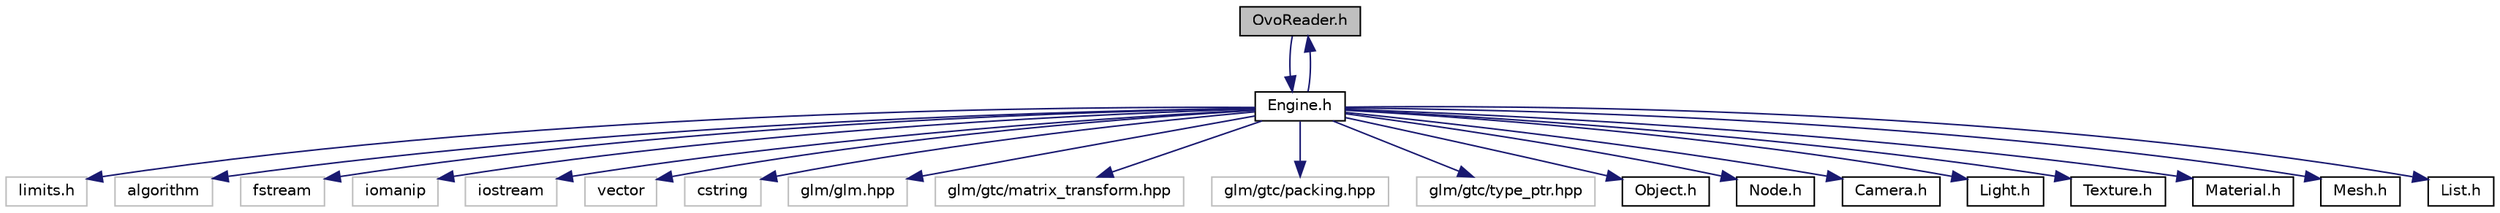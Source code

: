 digraph "OvoReader.h"
{
  edge [fontname="Helvetica",fontsize="10",labelfontname="Helvetica",labelfontsize="10"];
  node [fontname="Helvetica",fontsize="10",shape=record];
  Node0 [label="OvoReader.h",height=0.2,width=0.4,color="black", fillcolor="grey75", style="filled", fontcolor="black"];
  Node0 -> Node1 [color="midnightblue",fontsize="10",style="solid",fontname="Helvetica"];
  Node1 [label="Engine.h",height=0.2,width=0.4,color="black", fillcolor="white", style="filled",URL="$Engine_8h.html"];
  Node1 -> Node2 [color="midnightblue",fontsize="10",style="solid",fontname="Helvetica"];
  Node2 [label="limits.h",height=0.2,width=0.4,color="grey75", fillcolor="white", style="filled"];
  Node1 -> Node3 [color="midnightblue",fontsize="10",style="solid",fontname="Helvetica"];
  Node3 [label="algorithm",height=0.2,width=0.4,color="grey75", fillcolor="white", style="filled"];
  Node1 -> Node4 [color="midnightblue",fontsize="10",style="solid",fontname="Helvetica"];
  Node4 [label="fstream",height=0.2,width=0.4,color="grey75", fillcolor="white", style="filled"];
  Node1 -> Node5 [color="midnightblue",fontsize="10",style="solid",fontname="Helvetica"];
  Node5 [label="iomanip",height=0.2,width=0.4,color="grey75", fillcolor="white", style="filled"];
  Node1 -> Node6 [color="midnightblue",fontsize="10",style="solid",fontname="Helvetica"];
  Node6 [label="iostream",height=0.2,width=0.4,color="grey75", fillcolor="white", style="filled"];
  Node1 -> Node7 [color="midnightblue",fontsize="10",style="solid",fontname="Helvetica"];
  Node7 [label="vector",height=0.2,width=0.4,color="grey75", fillcolor="white", style="filled"];
  Node1 -> Node8 [color="midnightblue",fontsize="10",style="solid",fontname="Helvetica"];
  Node8 [label="cstring",height=0.2,width=0.4,color="grey75", fillcolor="white", style="filled"];
  Node1 -> Node9 [color="midnightblue",fontsize="10",style="solid",fontname="Helvetica"];
  Node9 [label="glm/glm.hpp",height=0.2,width=0.4,color="grey75", fillcolor="white", style="filled"];
  Node1 -> Node10 [color="midnightblue",fontsize="10",style="solid",fontname="Helvetica"];
  Node10 [label="glm/gtc/matrix_transform.hpp",height=0.2,width=0.4,color="grey75", fillcolor="white", style="filled"];
  Node1 -> Node11 [color="midnightblue",fontsize="10",style="solid",fontname="Helvetica"];
  Node11 [label="glm/gtc/packing.hpp",height=0.2,width=0.4,color="grey75", fillcolor="white", style="filled"];
  Node1 -> Node12 [color="midnightblue",fontsize="10",style="solid",fontname="Helvetica"];
  Node12 [label="glm/gtc/type_ptr.hpp",height=0.2,width=0.4,color="grey75", fillcolor="white", style="filled"];
  Node1 -> Node13 [color="midnightblue",fontsize="10",style="solid",fontname="Helvetica"];
  Node13 [label="Object.h",height=0.2,width=0.4,color="black", fillcolor="white", style="filled",URL="$Object_8h.html"];
  Node1 -> Node14 [color="midnightblue",fontsize="10",style="solid",fontname="Helvetica"];
  Node14 [label="Node.h",height=0.2,width=0.4,color="black", fillcolor="white", style="filled",URL="$Node_8h.html"];
  Node1 -> Node15 [color="midnightblue",fontsize="10",style="solid",fontname="Helvetica"];
  Node15 [label="Camera.h",height=0.2,width=0.4,color="black", fillcolor="white", style="filled",URL="$Camera_8h.html"];
  Node1 -> Node16 [color="midnightblue",fontsize="10",style="solid",fontname="Helvetica"];
  Node16 [label="Light.h",height=0.2,width=0.4,color="black", fillcolor="white", style="filled",URL="$Light_8h.html"];
  Node1 -> Node17 [color="midnightblue",fontsize="10",style="solid",fontname="Helvetica"];
  Node17 [label="Texture.h",height=0.2,width=0.4,color="black", fillcolor="white", style="filled",URL="$Texture_8h.html"];
  Node1 -> Node18 [color="midnightblue",fontsize="10",style="solid",fontname="Helvetica"];
  Node18 [label="Material.h",height=0.2,width=0.4,color="black", fillcolor="white", style="filled",URL="$Material_8h.html"];
  Node1 -> Node19 [color="midnightblue",fontsize="10",style="solid",fontname="Helvetica"];
  Node19 [label="Mesh.h",height=0.2,width=0.4,color="black", fillcolor="white", style="filled",URL="$Mesh_8h.html"];
  Node1 -> Node20 [color="midnightblue",fontsize="10",style="solid",fontname="Helvetica"];
  Node20 [label="List.h",height=0.2,width=0.4,color="black", fillcolor="white", style="filled",URL="$List_8h.html"];
  Node1 -> Node0 [color="midnightblue",fontsize="10",style="solid",fontname="Helvetica"];
}
